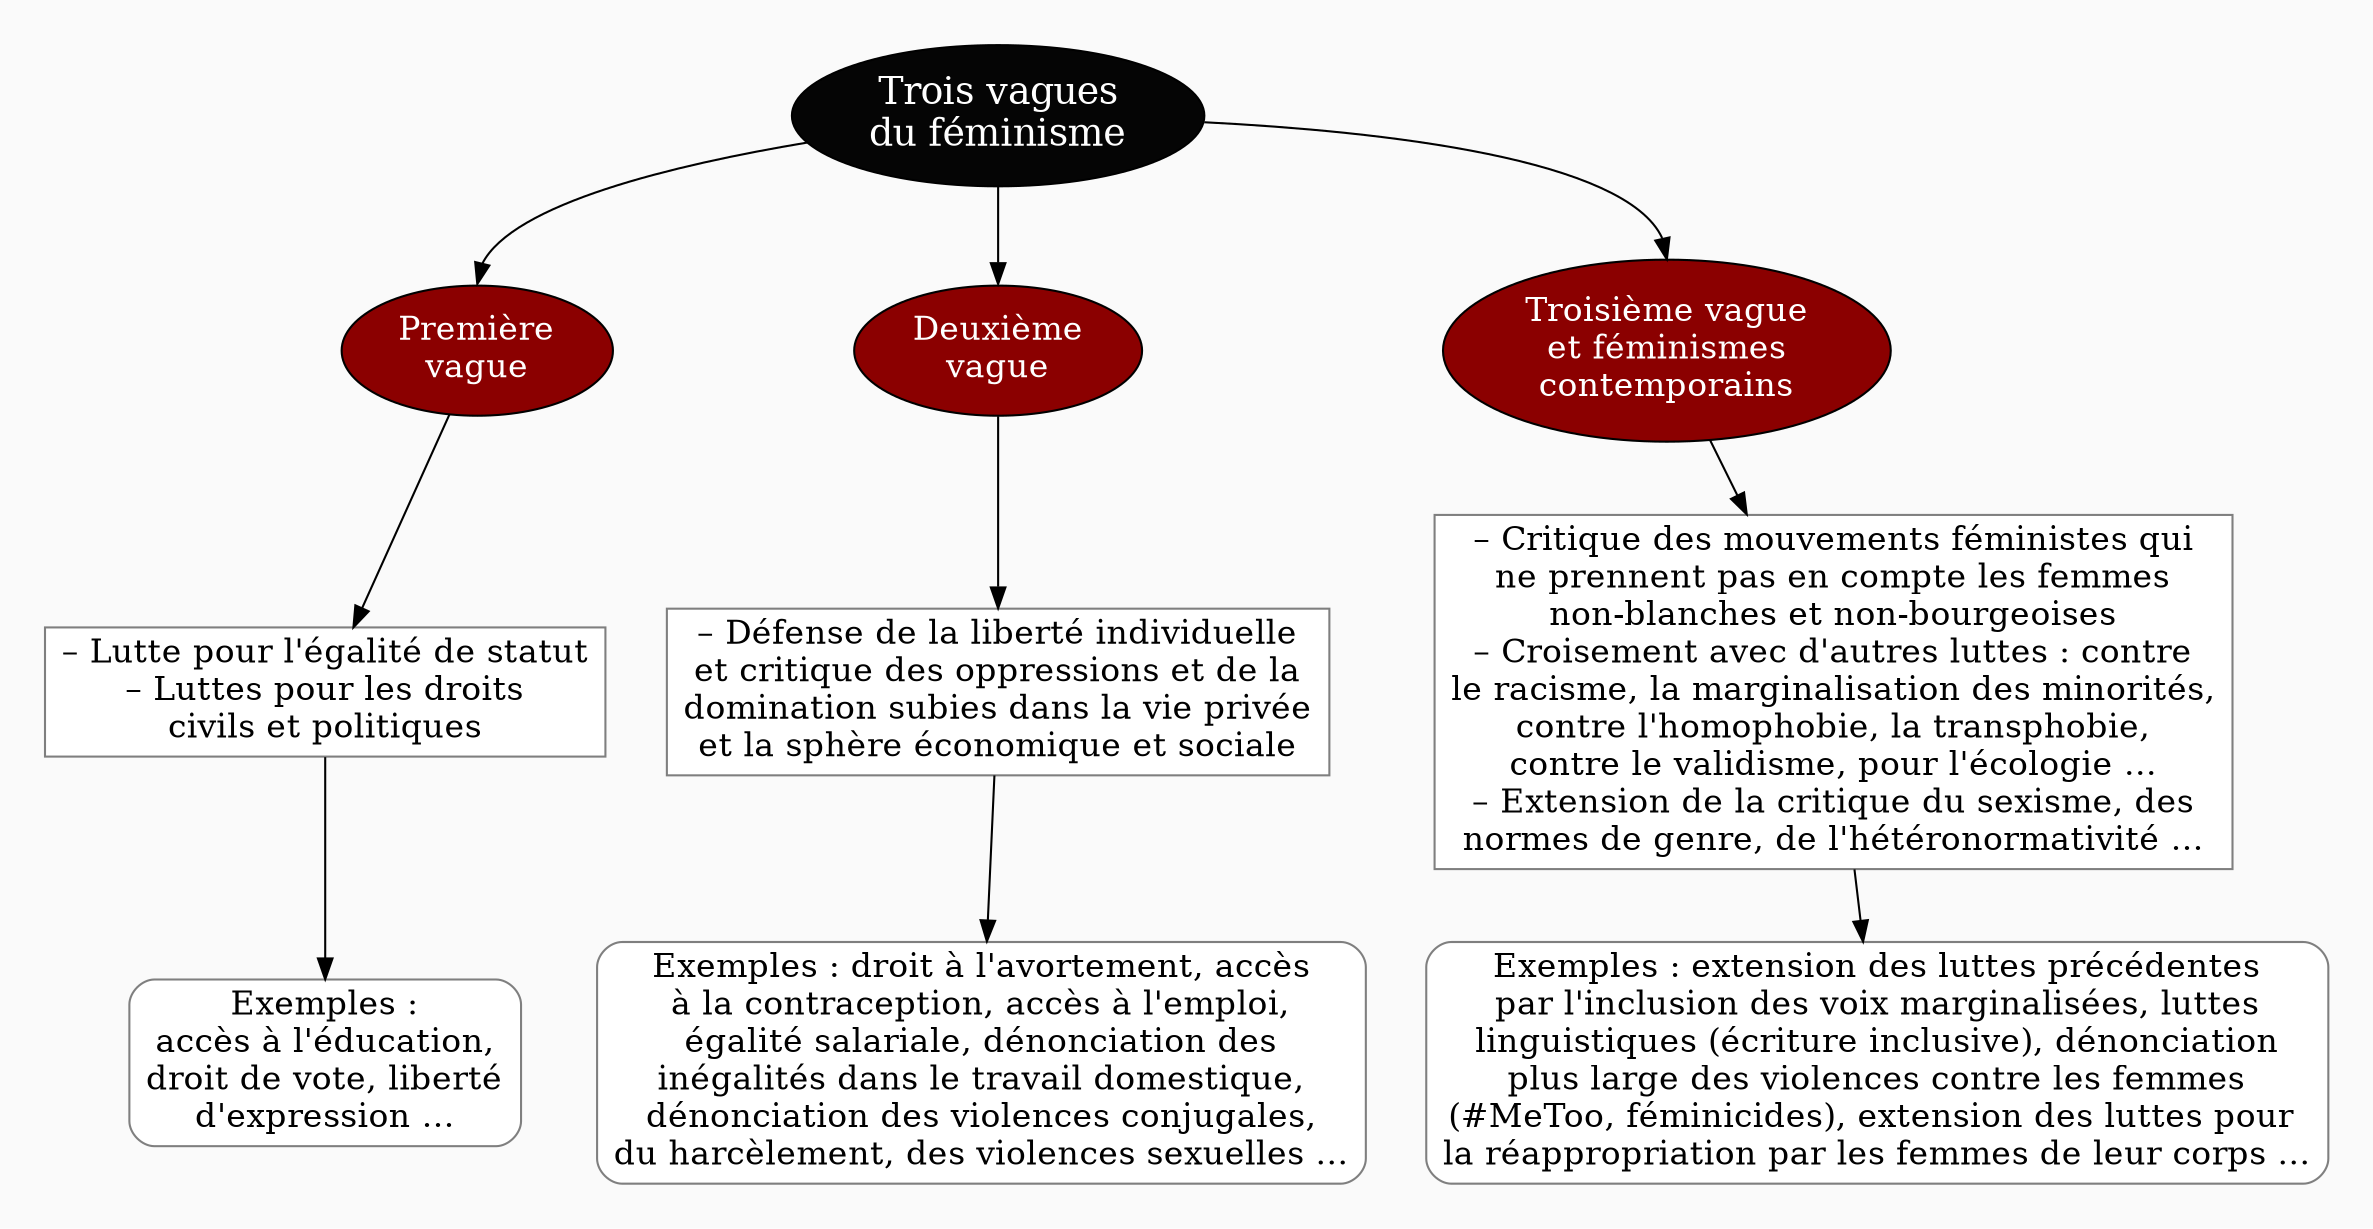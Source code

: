 digraph G {
// Template : diagram
// Usage : 
//rankdir=LR
splines=true
//splines=curved
bgcolor=grey98
pad=0.3
style=filled
edge[minlen=4]
node[style=filled, fontcolor=white]
ranksep=0.1
nodesep=0.4

// NIVEAU 1
node[fillcolor=grey2, fontsize=18]
a1[label="Trois vagues
du féminisme"]

// NIVEAU 2
node[fillcolor=red4, fontsize=16]
a1->{
b1[label="Première
vague"]    
b2[label="Deuxième
vague"]
b3[label="Troisième vague
et féminismes
contemporains"]
}[headport=n]

{rank=same;b1->b2[style=invis]}
{rank=same;b2->b3[style=invis, minlen=5]}

node[fontcolor=black]
// NIVEAU 3 (sans intermédiaire)
node [shape=box, fillcolor=white, color=grey50]
// c1[label=""]
b1->c1
c1[label="– Lutte pour l'égalité de statut
– Luttes pour les droits
civils et politiques"]
b2->c2
c2[label="– Défense de la liberté individuelle
et critique des oppressions et de la
domination subies dans la vie privée
et la sphère économique et sociale"]
b3->c3
c3[label="– Critique des mouvements féministes qui
ne prennent pas en compte les femmes
non-blanches et non-bourgeoises
– Croisement avec d'autres luttes : contre
le racisme, la marginalisation des minorités,
contre l'homophobie, la transphobie,
contre le validisme, pour l'écologie …
– Extension de la critique du sexisme, des
normes de genre, de l'hétéronormativité …"]


// INTERMÉDIAIRE AVANT NIVEAU 3
node[fillcolor=grey78, shape=oval]
// [arrowhead=none]
// bc1[label=""]

// NIVEAU 3 (avec intermédiaire)
node[fillcolor=white, shape=box, color=grey50]
// c1[label=""]

// NIVEAU 4
node[style="filled,rounded", fillcolor=white, shape=box, color=grey50]
// d1[label=""]

c1->d1
d1[label="Exemples :
accès à l'éducation,
droit de vote, liberté
d'expression …"]

c2->d2
d2[label="Exemples : droit à l'avortement, accès
à la contraception, accès à l'emploi,
égalité salariale, dénonciation des
inégalités dans le travail domestique,
dénonciation des violences conjugales,
du harcèlement, des violences sexuelles …"]

c3->d3
d3[label="Exemples : extension des luttes précédentes
par l'inclusion des voix marginalisées, luttes
linguistiques (écriture inclusive), dénonciation
plus large des violences contre les femmes
(#MeToo, féminicides), extension des luttes pour 
la réappropriation par les femmes de leur corps …"]

// ÉTIQUETTES EN ROUGE
node[shape=plaintext, fontcolor=firebrick3, fillcolor=grey98]
// e1[label=< <B>= Titre</B><BR /><BR />Contenu<BR /> >]
// e1[label=""]
// ->e1[minlen=1, style=invis]

// REMARQUES EN BLEU
node[color=blue, shape=box, margin=0.07, fontcolor=black, fontsize=12, style="dashed", penwidth=0.6]
edge[color=blue, arrowhead="none", xlabel="", style="dashed", penwidth=0.6]
// r1[label=""]
// {rank=same;->r1}
// {rank=same;r1->[dir=back]}

}
